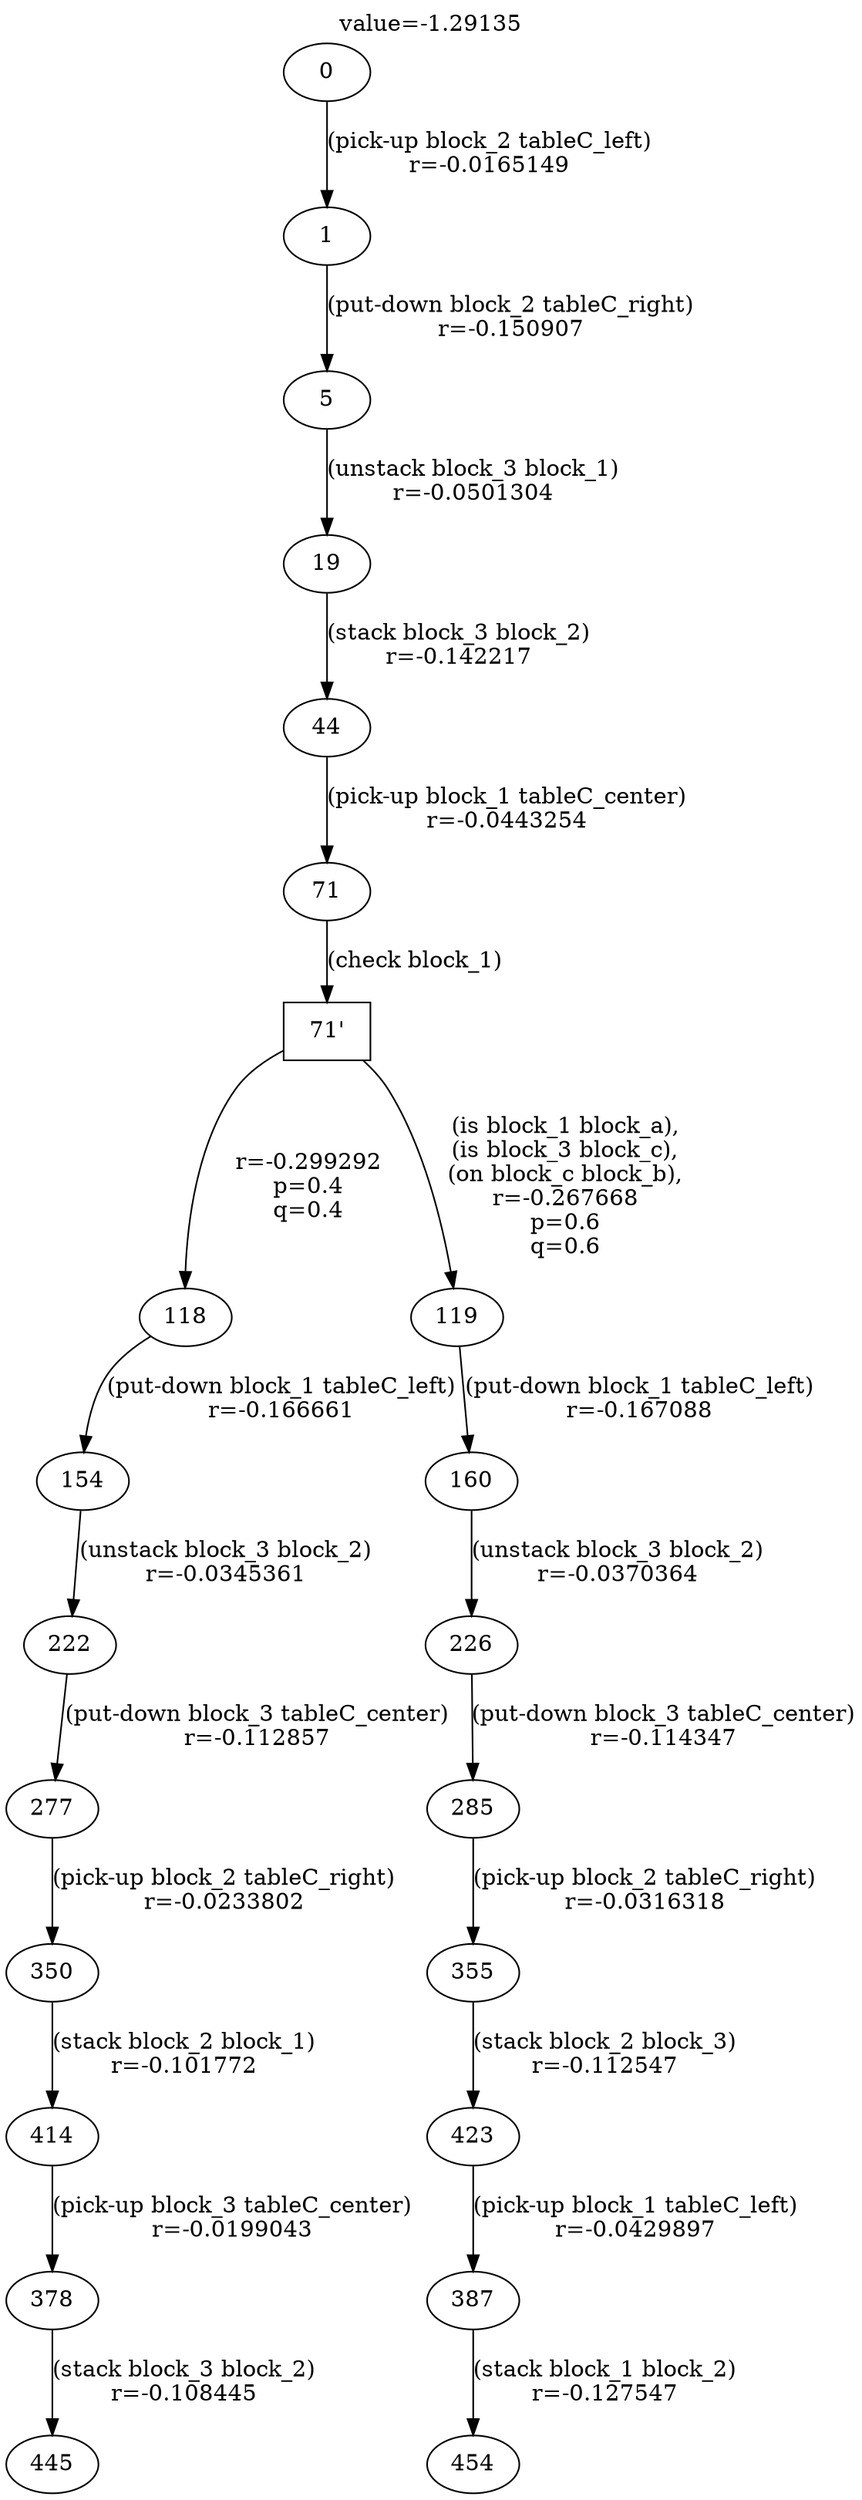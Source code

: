 digraph g{
label="value=-1.29135"
labelloc=top
0->1 [ label="(pick-up block_2 tableC_left)
r=-0.0165149" ];
1->5 [ label="(put-down block_2 tableC_right)
r=-0.150907" ];
5->19 [ label="(unstack block_3 block_1)
r=-0.0501304" ];
19->44 [ label="(stack block_3 block_2)
r=-0.142217" ];
44->71 [ label="(pick-up block_1 tableC_center)
r=-0.0443254" ];
"71'" [ shape=box ] ;
71->"71'" [ label="(check block_1)" ];
"71'"->118 [ label="
r=-0.299292
p=0.4
q=0.4" ];
118->154 [ label="(put-down block_1 tableC_left)
r=-0.166661" ];
154->222 [ label="(unstack block_3 block_2)
r=-0.0345361" ];
222->277 [ label="(put-down block_3 tableC_center)
r=-0.112857" ];
277->350 [ label="(pick-up block_2 tableC_right)
r=-0.0233802" ];
350->414 [ label="(stack block_2 block_1)
r=-0.101772" ];
414->378 [ label="(pick-up block_3 tableC_center)
r=-0.0199043" ];
378->445 [ label="(stack block_3 block_2)
r=-0.108445" ];
"71'"->119 [ label="
(is block_1 block_a),
(is block_3 block_c),
(on block_c block_b),
r=-0.267668
p=0.6
q=0.6" ];
119->160 [ label="(put-down block_1 tableC_left)
r=-0.167088" ];
160->226 [ label="(unstack block_3 block_2)
r=-0.0370364" ];
226->285 [ label="(put-down block_3 tableC_center)
r=-0.114347" ];
285->355 [ label="(pick-up block_2 tableC_right)
r=-0.0316318" ];
355->423 [ label="(stack block_2 block_3)
r=-0.112547" ];
423->387 [ label="(pick-up block_1 tableC_left)
r=-0.0429897" ];
387->454 [ label="(stack block_1 block_2)
r=-0.127547" ];
}
